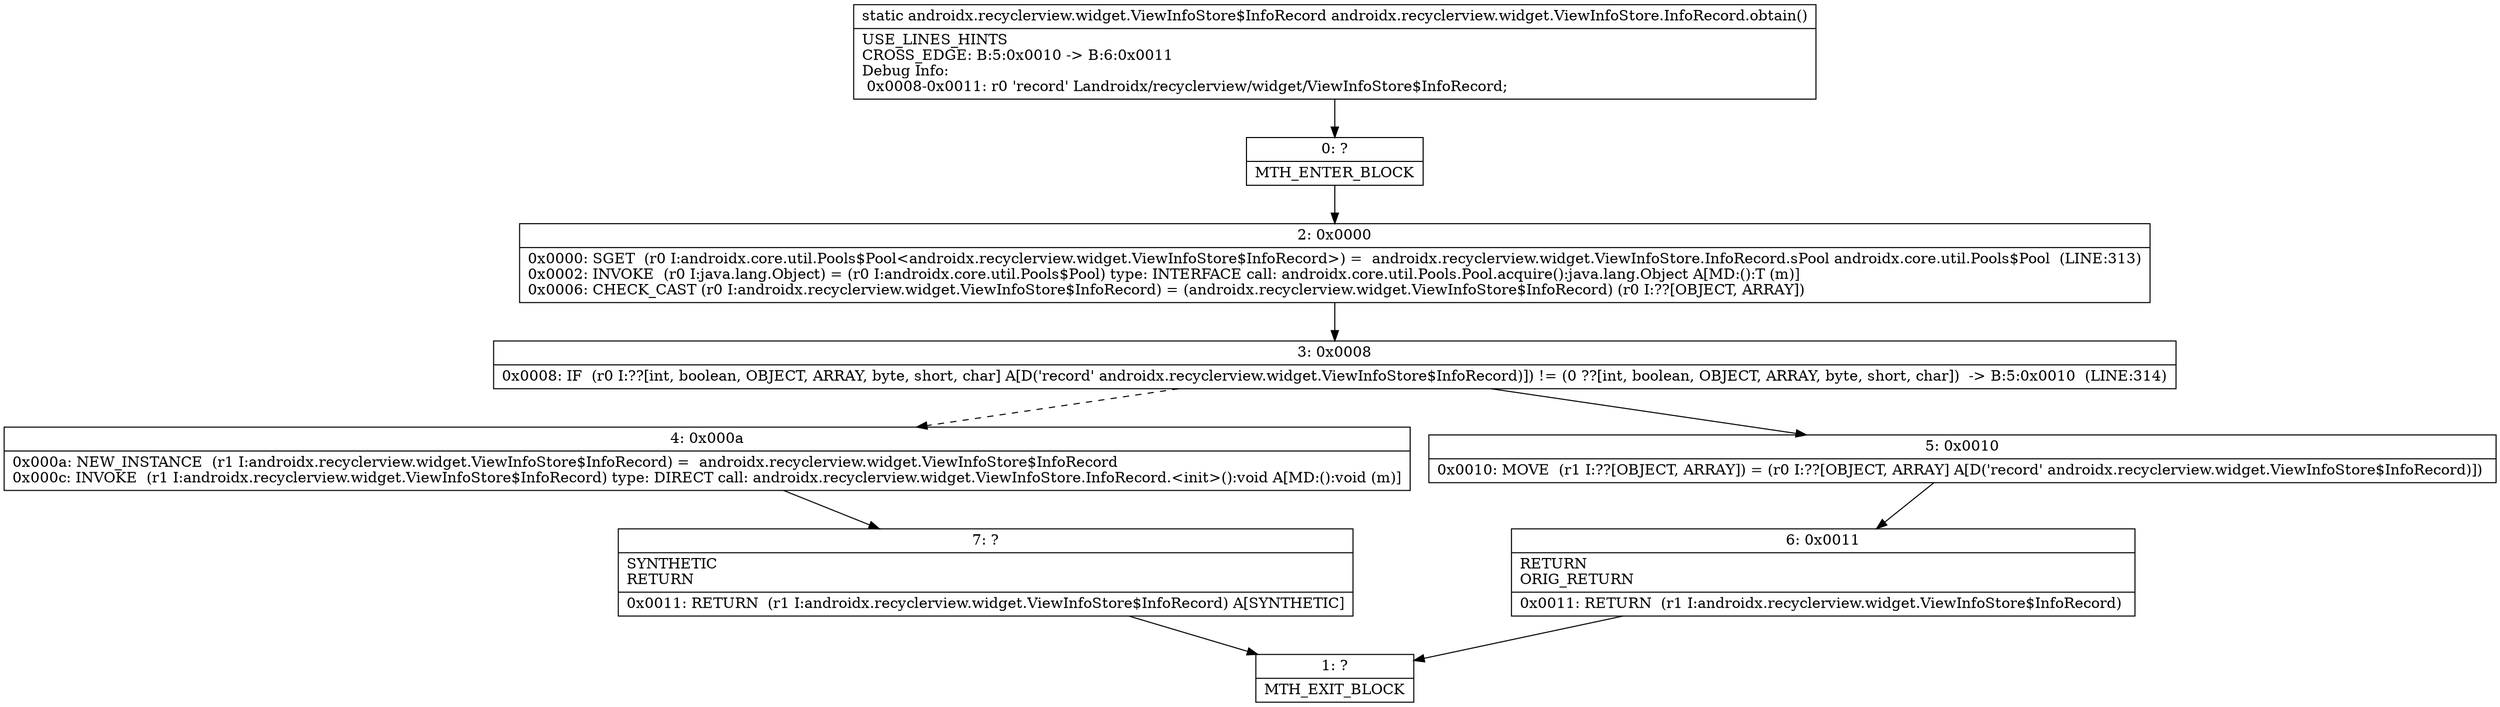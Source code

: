 digraph "CFG forandroidx.recyclerview.widget.ViewInfoStore.InfoRecord.obtain()Landroidx\/recyclerview\/widget\/ViewInfoStore$InfoRecord;" {
Node_0 [shape=record,label="{0\:\ ?|MTH_ENTER_BLOCK\l}"];
Node_2 [shape=record,label="{2\:\ 0x0000|0x0000: SGET  (r0 I:androidx.core.util.Pools$Pool\<androidx.recyclerview.widget.ViewInfoStore$InfoRecord\>) =  androidx.recyclerview.widget.ViewInfoStore.InfoRecord.sPool androidx.core.util.Pools$Pool  (LINE:313)\l0x0002: INVOKE  (r0 I:java.lang.Object) = (r0 I:androidx.core.util.Pools$Pool) type: INTERFACE call: androidx.core.util.Pools.Pool.acquire():java.lang.Object A[MD:():T (m)]\l0x0006: CHECK_CAST (r0 I:androidx.recyclerview.widget.ViewInfoStore$InfoRecord) = (androidx.recyclerview.widget.ViewInfoStore$InfoRecord) (r0 I:??[OBJECT, ARRAY]) \l}"];
Node_3 [shape=record,label="{3\:\ 0x0008|0x0008: IF  (r0 I:??[int, boolean, OBJECT, ARRAY, byte, short, char] A[D('record' androidx.recyclerview.widget.ViewInfoStore$InfoRecord)]) != (0 ??[int, boolean, OBJECT, ARRAY, byte, short, char])  \-\> B:5:0x0010  (LINE:314)\l}"];
Node_4 [shape=record,label="{4\:\ 0x000a|0x000a: NEW_INSTANCE  (r1 I:androidx.recyclerview.widget.ViewInfoStore$InfoRecord) =  androidx.recyclerview.widget.ViewInfoStore$InfoRecord \l0x000c: INVOKE  (r1 I:androidx.recyclerview.widget.ViewInfoStore$InfoRecord) type: DIRECT call: androidx.recyclerview.widget.ViewInfoStore.InfoRecord.\<init\>():void A[MD:():void (m)]\l}"];
Node_7 [shape=record,label="{7\:\ ?|SYNTHETIC\lRETURN\l|0x0011: RETURN  (r1 I:androidx.recyclerview.widget.ViewInfoStore$InfoRecord) A[SYNTHETIC]\l}"];
Node_1 [shape=record,label="{1\:\ ?|MTH_EXIT_BLOCK\l}"];
Node_5 [shape=record,label="{5\:\ 0x0010|0x0010: MOVE  (r1 I:??[OBJECT, ARRAY]) = (r0 I:??[OBJECT, ARRAY] A[D('record' androidx.recyclerview.widget.ViewInfoStore$InfoRecord)]) \l}"];
Node_6 [shape=record,label="{6\:\ 0x0011|RETURN\lORIG_RETURN\l|0x0011: RETURN  (r1 I:androidx.recyclerview.widget.ViewInfoStore$InfoRecord) \l}"];
MethodNode[shape=record,label="{static androidx.recyclerview.widget.ViewInfoStore$InfoRecord androidx.recyclerview.widget.ViewInfoStore.InfoRecord.obtain()  | USE_LINES_HINTS\lCROSS_EDGE: B:5:0x0010 \-\> B:6:0x0011\lDebug Info:\l  0x0008\-0x0011: r0 'record' Landroidx\/recyclerview\/widget\/ViewInfoStore$InfoRecord;\l}"];
MethodNode -> Node_0;Node_0 -> Node_2;
Node_2 -> Node_3;
Node_3 -> Node_4[style=dashed];
Node_3 -> Node_5;
Node_4 -> Node_7;
Node_7 -> Node_1;
Node_5 -> Node_6;
Node_6 -> Node_1;
}

